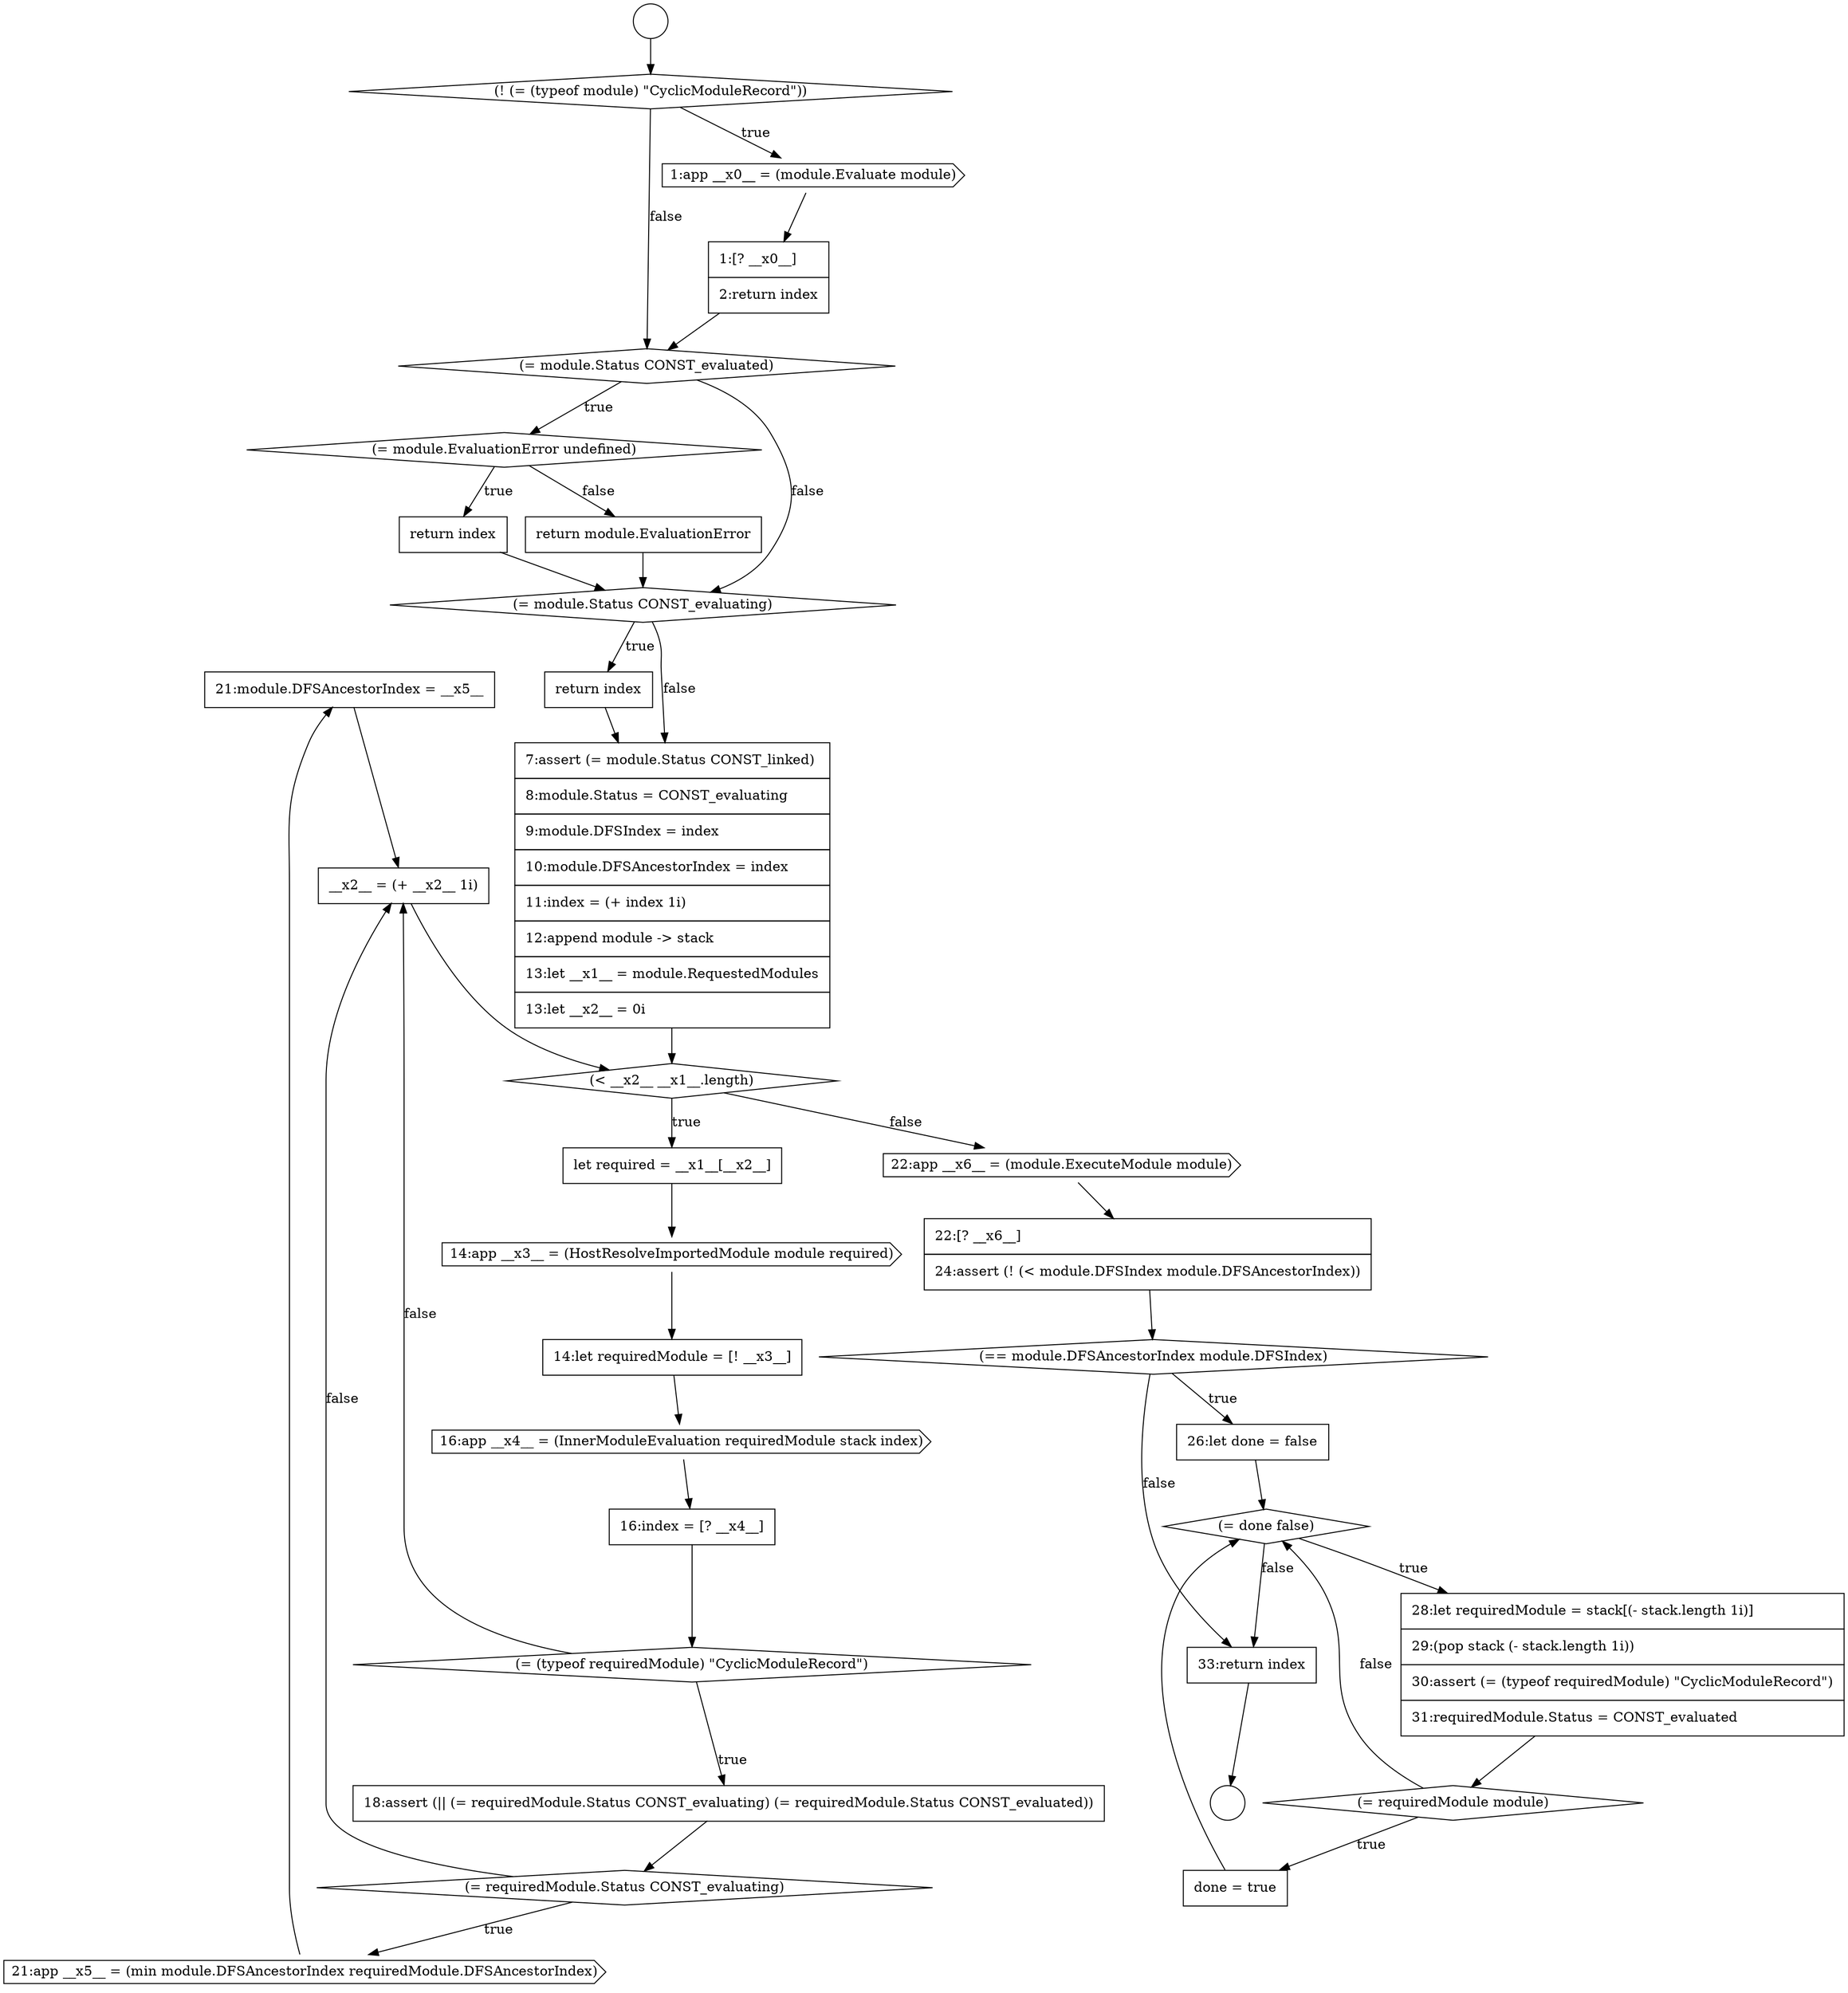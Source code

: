 digraph {
  node10901 [shape=none, margin=0, label=<<font color="black">
    <table border="0" cellborder="1" cellspacing="0" cellpadding="10">
      <tr><td align="left">21:module.DFSAncestorIndex = __x5__</td></tr>
    </table>
  </font>> color="black" fillcolor="white" style=filled]
  node10886 [shape=none, margin=0, label=<<font color="black">
    <table border="0" cellborder="1" cellspacing="0" cellpadding="10">
      <tr><td align="left">return index</td></tr>
    </table>
  </font>> color="black" fillcolor="white" style=filled]
  node10881 [shape=diamond, label=<<font color="black">(! (= (typeof module) &quot;CyclicModuleRecord&quot;))</font>> color="black" fillcolor="white" style=filled]
  node10908 [shape=none, margin=0, label=<<font color="black">
    <table border="0" cellborder="1" cellspacing="0" cellpadding="10">
      <tr><td align="left">28:let requiredModule = stack[(- stack.length 1i)]</td></tr>
      <tr><td align="left">29:(pop stack (- stack.length 1i))</td></tr>
      <tr><td align="left">30:assert (= (typeof requiredModule) &quot;CyclicModuleRecord&quot;)</td></tr>
      <tr><td align="left">31:requiredModule.Status = CONST_evaluated</td></tr>
    </table>
  </font>> color="black" fillcolor="white" style=filled]
  node10903 [shape=cds, label=<<font color="black">22:app __x6__ = (module.ExecuteModule module)</font>> color="black" fillcolor="white" style=filled]
  node10891 [shape=diamond, label=<<font color="black">(&lt; __x2__ __x1__.length)</font>> color="black" fillcolor="white" style=filled]
  node10895 [shape=cds, label=<<font color="black">16:app __x4__ = (InnerModuleEvaluation requiredModule stack index)</font>> color="black" fillcolor="white" style=filled]
  node10911 [shape=none, margin=0, label=<<font color="black">
    <table border="0" cellborder="1" cellspacing="0" cellpadding="10">
      <tr><td align="left">33:return index</td></tr>
    </table>
  </font>> color="black" fillcolor="white" style=filled]
  node10890 [shape=none, margin=0, label=<<font color="black">
    <table border="0" cellborder="1" cellspacing="0" cellpadding="10">
      <tr><td align="left">7:assert (= module.Status CONST_linked)</td></tr>
      <tr><td align="left">8:module.Status = CONST_evaluating</td></tr>
      <tr><td align="left">9:module.DFSIndex = index</td></tr>
      <tr><td align="left">10:module.DFSAncestorIndex = index</td></tr>
      <tr><td align="left">11:index = (+ index 1i)</td></tr>
      <tr><td align="left">12:append module -&gt; stack</td></tr>
      <tr><td align="left">13:let __x1__ = module.RequestedModules</td></tr>
      <tr><td align="left">13:let __x2__ = 0i</td></tr>
    </table>
  </font>> color="black" fillcolor="white" style=filled]
  node10906 [shape=none, margin=0, label=<<font color="black">
    <table border="0" cellborder="1" cellspacing="0" cellpadding="10">
      <tr><td align="left">26:let done = false</td></tr>
    </table>
  </font>> color="black" fillcolor="white" style=filled]
  node10883 [shape=none, margin=0, label=<<font color="black">
    <table border="0" cellborder="1" cellspacing="0" cellpadding="10">
      <tr><td align="left">1:[? __x0__]</td></tr>
      <tr><td align="left">2:return index</td></tr>
    </table>
  </font>> color="black" fillcolor="white" style=filled]
  node10893 [shape=cds, label=<<font color="black">14:app __x3__ = (HostResolveImportedModule module required)</font>> color="black" fillcolor="white" style=filled]
  node10889 [shape=none, margin=0, label=<<font color="black">
    <table border="0" cellborder="1" cellspacing="0" cellpadding="10">
      <tr><td align="left">return index</td></tr>
    </table>
  </font>> color="black" fillcolor="white" style=filled]
  node10909 [shape=diamond, label=<<font color="black">(= requiredModule module)</font>> color="black" fillcolor="white" style=filled]
  node10892 [shape=none, margin=0, label=<<font color="black">
    <table border="0" cellborder="1" cellspacing="0" cellpadding="10">
      <tr><td align="left">let required = __x1__[__x2__]</td></tr>
    </table>
  </font>> color="black" fillcolor="white" style=filled]
  node10896 [shape=none, margin=0, label=<<font color="black">
    <table border="0" cellborder="1" cellspacing="0" cellpadding="10">
      <tr><td align="left">16:index = [? __x4__]</td></tr>
    </table>
  </font>> color="black" fillcolor="white" style=filled]
  node10907 [shape=diamond, label=<<font color="black">(= done false)</font>> color="black" fillcolor="white" style=filled]
  node10897 [shape=diamond, label=<<font color="black">(= (typeof requiredModule) &quot;CyclicModuleRecord&quot;)</font>> color="black" fillcolor="white" style=filled]
  node10887 [shape=none, margin=0, label=<<font color="black">
    <table border="0" cellborder="1" cellspacing="0" cellpadding="10">
      <tr><td align="left">return module.EvaluationError</td></tr>
    </table>
  </font>> color="black" fillcolor="white" style=filled]
  node10882 [shape=cds, label=<<font color="black">1:app __x0__ = (module.Evaluate module)</font>> color="black" fillcolor="white" style=filled]
  node10880 [shape=circle label=" " color="black" fillcolor="white" style=filled]
  node10904 [shape=none, margin=0, label=<<font color="black">
    <table border="0" cellborder="1" cellspacing="0" cellpadding="10">
      <tr><td align="left">22:[? __x6__]</td></tr>
      <tr><td align="left">24:assert (! (&lt; module.DFSIndex module.DFSAncestorIndex))</td></tr>
    </table>
  </font>> color="black" fillcolor="white" style=filled]
  node10879 [shape=circle label=" " color="black" fillcolor="white" style=filled]
  node10894 [shape=none, margin=0, label=<<font color="black">
    <table border="0" cellborder="1" cellspacing="0" cellpadding="10">
      <tr><td align="left">14:let requiredModule = [! __x3__]</td></tr>
    </table>
  </font>> color="black" fillcolor="white" style=filled]
  node10910 [shape=none, margin=0, label=<<font color="black">
    <table border="0" cellborder="1" cellspacing="0" cellpadding="10">
      <tr><td align="left">done = true</td></tr>
    </table>
  </font>> color="black" fillcolor="white" style=filled]
  node10898 [shape=none, margin=0, label=<<font color="black">
    <table border="0" cellborder="1" cellspacing="0" cellpadding="10">
      <tr><td align="left">18:assert (|| (= requiredModule.Status CONST_evaluating) (= requiredModule.Status CONST_evaluated))</td></tr>
    </table>
  </font>> color="black" fillcolor="white" style=filled]
  node10888 [shape=diamond, label=<<font color="black">(= module.Status CONST_evaluating)</font>> color="black" fillcolor="white" style=filled]
  node10885 [shape=diamond, label=<<font color="black">(= module.EvaluationError undefined)</font>> color="black" fillcolor="white" style=filled]
  node10884 [shape=diamond, label=<<font color="black">(= module.Status CONST_evaluated)</font>> color="black" fillcolor="white" style=filled]
  node10899 [shape=diamond, label=<<font color="black">(= requiredModule.Status CONST_evaluating)</font>> color="black" fillcolor="white" style=filled]
  node10905 [shape=diamond, label=<<font color="black">(== module.DFSAncestorIndex module.DFSIndex)</font>> color="black" fillcolor="white" style=filled]
  node10900 [shape=cds, label=<<font color="black">21:app __x5__ = (min module.DFSAncestorIndex requiredModule.DFSAncestorIndex)</font>> color="black" fillcolor="white" style=filled]
  node10902 [shape=none, margin=0, label=<<font color="black">
    <table border="0" cellborder="1" cellspacing="0" cellpadding="10">
      <tr><td align="left">__x2__ = (+ __x2__ 1i)</td></tr>
    </table>
  </font>> color="black" fillcolor="white" style=filled]
  node10889 -> node10890 [ color="black"]
  node10888 -> node10889 [label=<<font color="black">true</font>> color="black"]
  node10888 -> node10890 [label=<<font color="black">false</font>> color="black"]
  node10907 -> node10908 [label=<<font color="black">true</font>> color="black"]
  node10907 -> node10911 [label=<<font color="black">false</font>> color="black"]
  node10894 -> node10895 [ color="black"]
  node10884 -> node10885 [label=<<font color="black">true</font>> color="black"]
  node10884 -> node10888 [label=<<font color="black">false</font>> color="black"]
  node10898 -> node10899 [ color="black"]
  node10886 -> node10888 [ color="black"]
  node10901 -> node10902 [ color="black"]
  node10906 -> node10907 [ color="black"]
  node10902 -> node10891 [ color="black"]
  node10904 -> node10905 [ color="black"]
  node10885 -> node10886 [label=<<font color="black">true</font>> color="black"]
  node10885 -> node10887 [label=<<font color="black">false</font>> color="black"]
  node10899 -> node10900 [label=<<font color="black">true</font>> color="black"]
  node10899 -> node10902 [label=<<font color="black">false</font>> color="black"]
  node10887 -> node10888 [ color="black"]
  node10910 -> node10907 [ color="black"]
  node10881 -> node10882 [label=<<font color="black">true</font>> color="black"]
  node10881 -> node10884 [label=<<font color="black">false</font>> color="black"]
  node10911 -> node10880 [ color="black"]
  node10879 -> node10881 [ color="black"]
  node10897 -> node10898 [label=<<font color="black">true</font>> color="black"]
  node10897 -> node10902 [label=<<font color="black">false</font>> color="black"]
  node10893 -> node10894 [ color="black"]
  node10882 -> node10883 [ color="black"]
  node10891 -> node10892 [label=<<font color="black">true</font>> color="black"]
  node10891 -> node10903 [label=<<font color="black">false</font>> color="black"]
  node10909 -> node10910 [label=<<font color="black">true</font>> color="black"]
  node10909 -> node10907 [label=<<font color="black">false</font>> color="black"]
  node10903 -> node10904 [ color="black"]
  node10892 -> node10893 [ color="black"]
  node10905 -> node10906 [label=<<font color="black">true</font>> color="black"]
  node10905 -> node10911 [label=<<font color="black">false</font>> color="black"]
  node10883 -> node10884 [ color="black"]
  node10890 -> node10891 [ color="black"]
  node10896 -> node10897 [ color="black"]
  node10908 -> node10909 [ color="black"]
  node10900 -> node10901 [ color="black"]
  node10895 -> node10896 [ color="black"]
}
